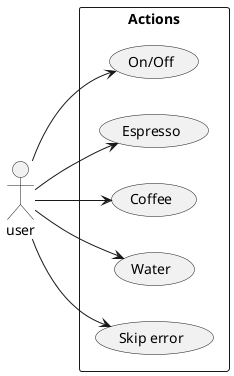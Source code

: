 @startuml
left to right direction
actor user
rectangle Actions {
  usecase "On/Off" as onoff
  usecase "Espresso" as O1
  usecase "Coffee" as O2
  usecase "Water" as O3
  usecase "Skip error" as serror
}
user --> onoff
user --> serror
user --> O1
user --> O2
user --> O3
@enduml
